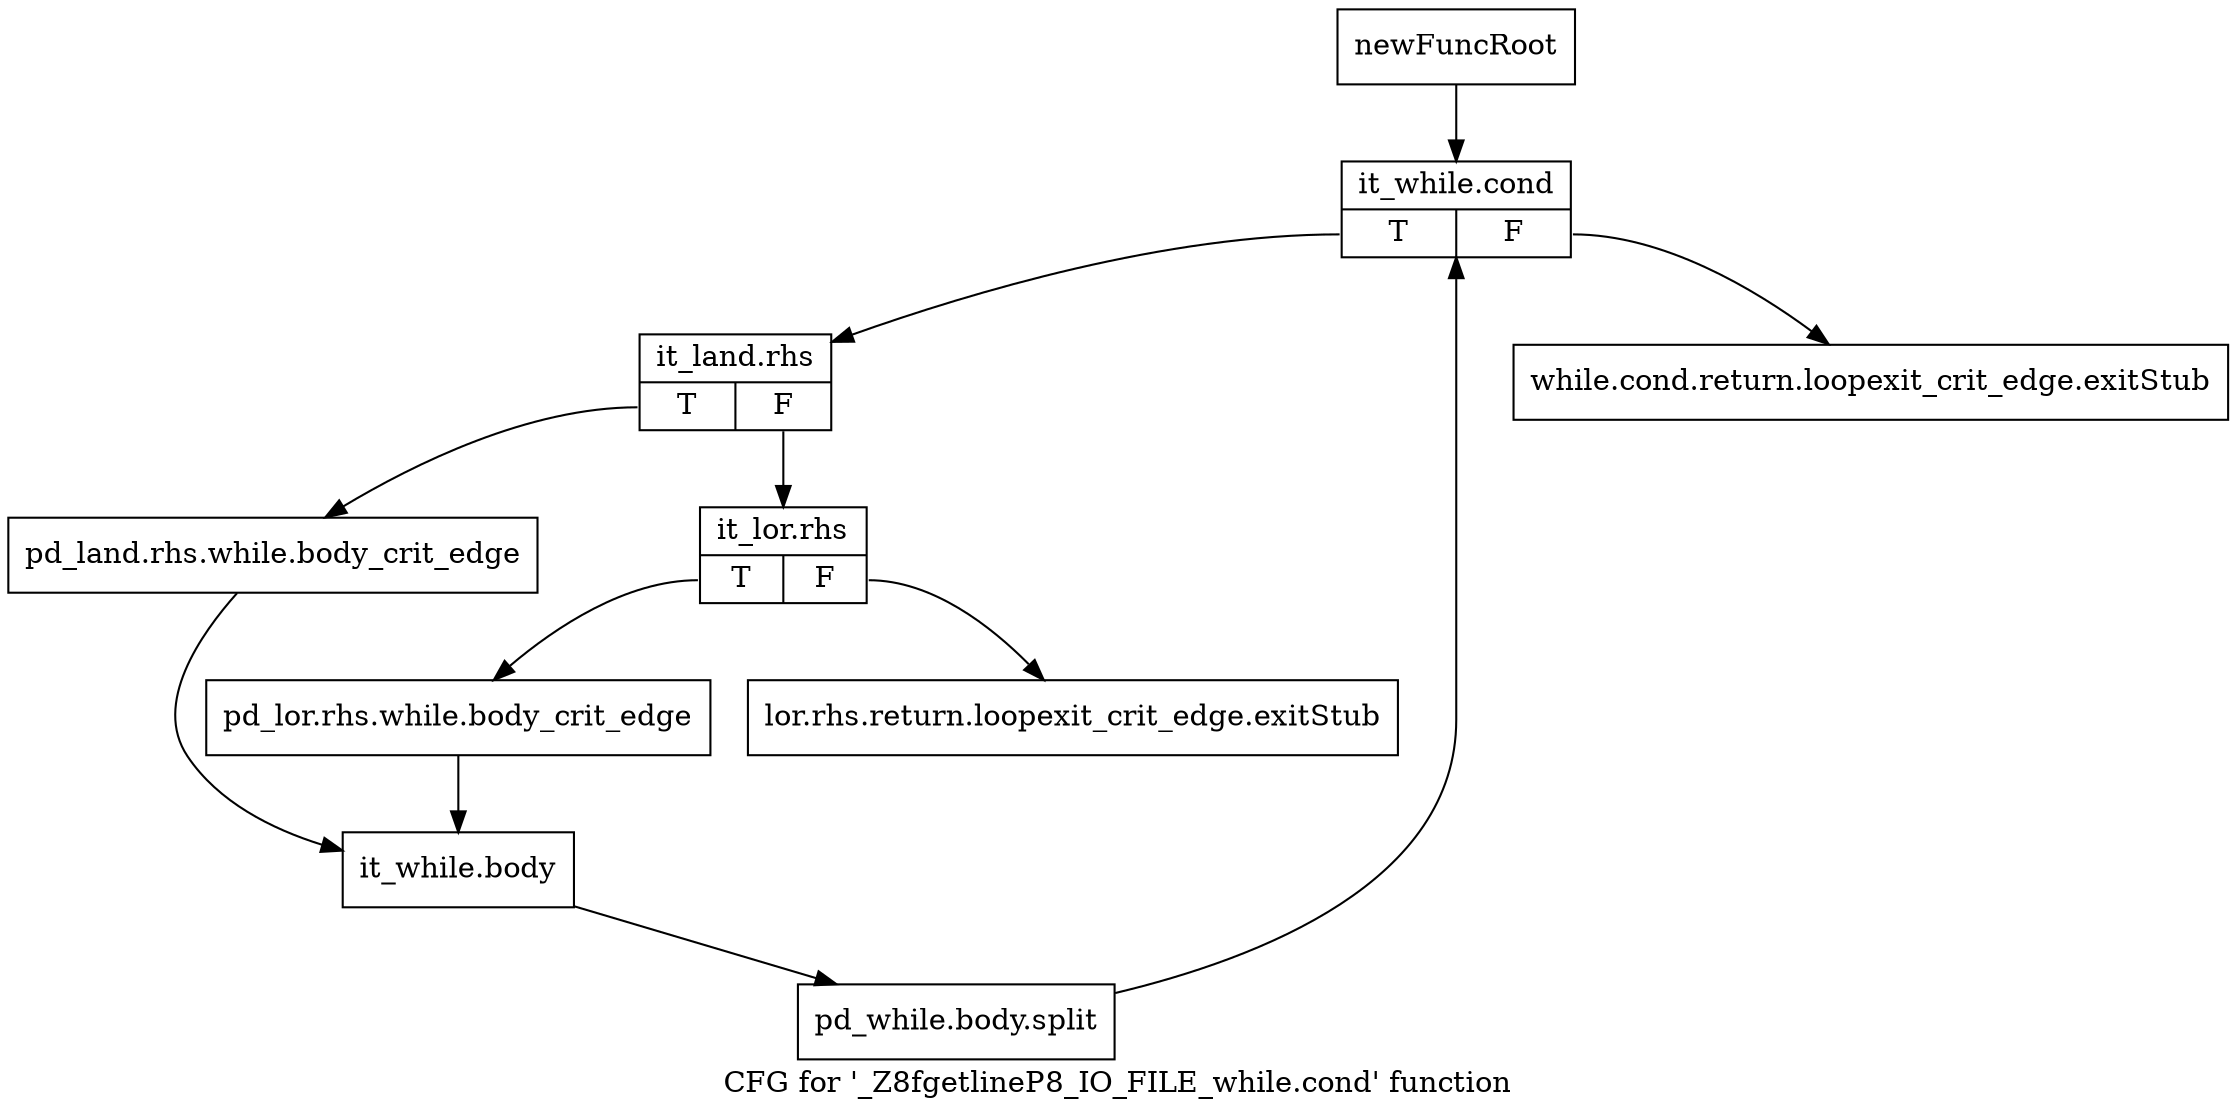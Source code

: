 digraph "CFG for '_Z8fgetlineP8_IO_FILE_while.cond' function" {
	label="CFG for '_Z8fgetlineP8_IO_FILE_while.cond' function";

	Node0x209ac50 [shape=record,label="{newFuncRoot}"];
	Node0x209ac50 -> Node0x209ad40;
	Node0x209aca0 [shape=record,label="{while.cond.return.loopexit_crit_edge.exitStub}"];
	Node0x209acf0 [shape=record,label="{lor.rhs.return.loopexit_crit_edge.exitStub}"];
	Node0x209ad40 [shape=record,label="{it_while.cond|{<s0>T|<s1>F}}"];
	Node0x209ad40:s0 -> Node0x209ad90;
	Node0x209ad40:s1 -> Node0x209aca0;
	Node0x209ad90 [shape=record,label="{it_land.rhs|{<s0>T|<s1>F}}"];
	Node0x209ad90:s0 -> Node0x209ae80;
	Node0x209ad90:s1 -> Node0x209ade0;
	Node0x209ade0 [shape=record,label="{it_lor.rhs|{<s0>T|<s1>F}}"];
	Node0x209ade0:s0 -> Node0x209ae30;
	Node0x209ade0:s1 -> Node0x209acf0;
	Node0x209ae30 [shape=record,label="{pd_lor.rhs.while.body_crit_edge}"];
	Node0x209ae30 -> Node0x209aed0;
	Node0x209ae80 [shape=record,label="{pd_land.rhs.while.body_crit_edge}"];
	Node0x209ae80 -> Node0x209aed0;
	Node0x209aed0 [shape=record,label="{it_while.body}"];
	Node0x209aed0 -> Node0x272bfd0;
	Node0x272bfd0 [shape=record,label="{pd_while.body.split}"];
	Node0x272bfd0 -> Node0x209ad40;
}
